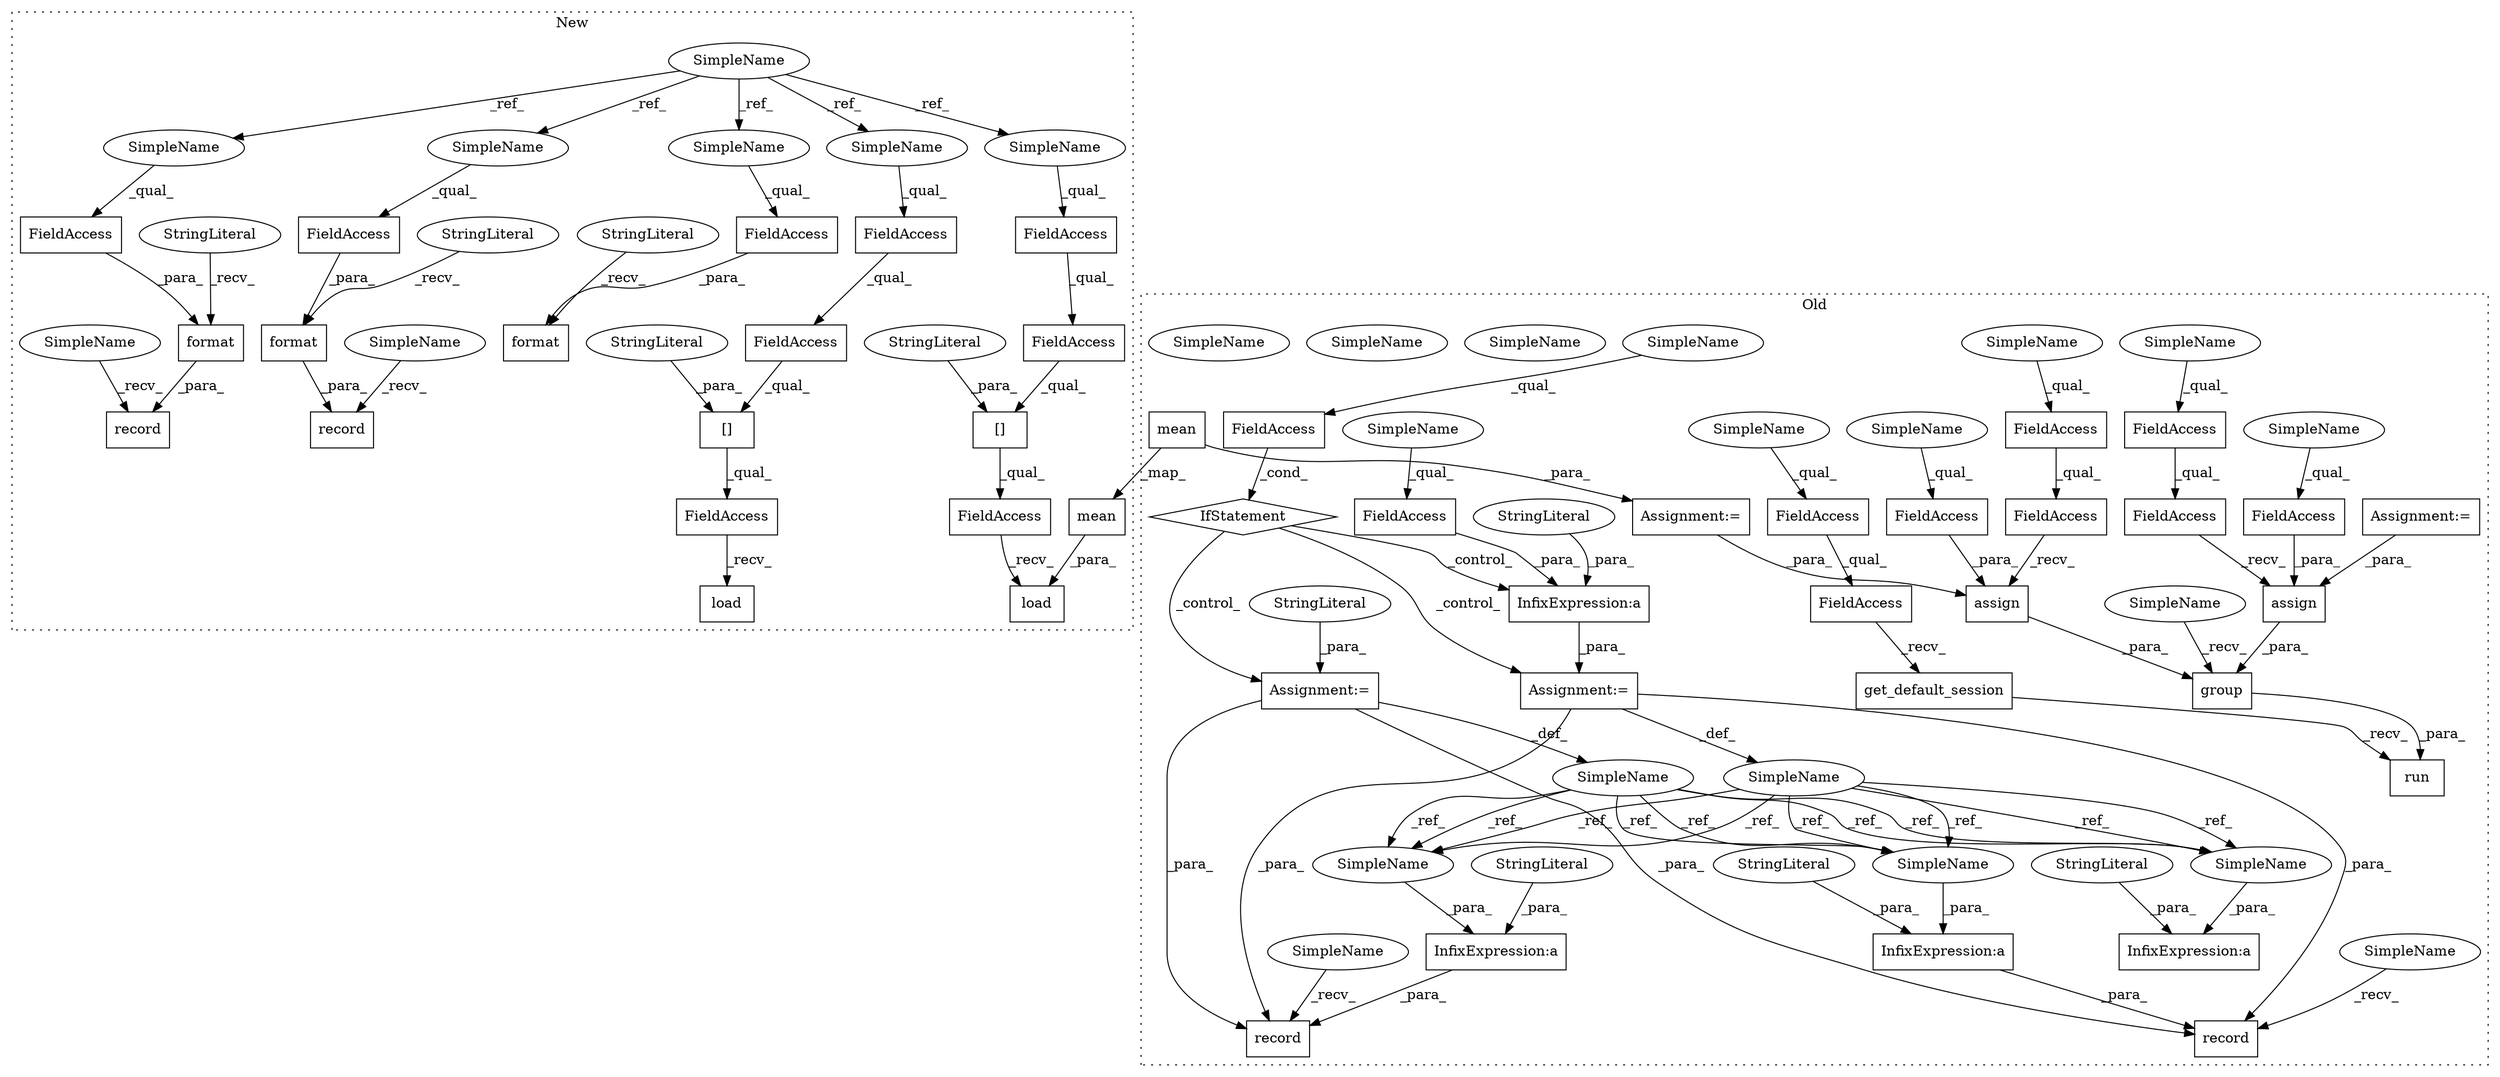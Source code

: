 digraph G {
subgraph cluster0 {
1 [label="group" a="32" s="3621,3732" l="6,1" shape="box"];
3 [label="FieldAccess" a="22" s="3563" l="17" shape="box"];
5 [label="mean" a="32" s="3493,3507" l="5,1" shape="box"];
9 [label="FieldAccess" a="22" s="3681" l="17" shape="box"];
11 [label="FieldAccess" a="22" s="3681" l="20" shape="box"];
12 [label="FieldAccess" a="22" s="3627" l="17" shape="box"];
13 [label="FieldAccess" a="22" s="3563" l="20" shape="box"];
14 [label="FieldAccess" a="22" s="3627" l="20" shape="box"];
15 [label="run" a="32" s="3606,3733" l="4,1" shape="box"];
16 [label="get_default_session" a="32" s="3584" l="21" shape="box"];
17 [label="Assignment:=" a="7" s="3486" l="1" shape="box"];
19 [label="Assignment:=" a="7" s="3523" l="1" shape="box"];
20 [label="assign" a="32" s="3702,3731" l="7,1" shape="box"];
21 [label="FieldAccess" a="22" s="3709" l="14" shape="box"];
27 [label="FieldAccess" a="22" s="3851" l="9" shape="box"];
28 [label="InfixExpression:a" a="27" s="3860" l="3" shape="box"];
29 [label="InfixExpression:a" a="27" s="4067" l="3" shape="box"];
30 [label="InfixExpression:a" a="27" s="4120" l="3" shape="box"];
31 [label="InfixExpression:a" a="27" s="3931" l="3" shape="box"];
34 [label="FieldAccess" a="22" s="3655" l="15" shape="box"];
35 [label="FieldAccess" a="22" s="3824" l="9" shape="box"];
38 [label="record" a="32" s="3918,3958" l="7,1" shape="box"];
41 [label="record" a="32" s="4054,4092" l="7,1" shape="box"];
44 [label="IfStatement" a="25" s="3820,3833" l="4,2" shape="diamond"];
45 [label="SimpleName" a="42" s="3843" l="6" shape="ellipse"];
46 [label="SimpleName" a="42" s="3889" l="6" shape="ellipse"];
47 [label="StringLiteral" a="45" s="3863" l="3" shape="ellipse"];
50 [label="Assignment:=" a="7" s="3849" l="1" shape="box"];
52 [label="Assignment:=" a="7" s="3895" l="1" shape="box"];
53 [label="StringLiteral" a="45" s="4070" l="11" shape="ellipse"];
54 [label="StringLiteral" a="45" s="3896" l="2" shape="ellipse"];
55 [label="StringLiteral" a="45" s="4123" l="7" shape="ellipse"];
56 [label="StringLiteral" a="45" s="3934" l="12" shape="ellipse"];
59 [label="assign" a="32" s="3648,3679" l="7,1" shape="box"];
60 [label="SimpleName" a="42" s="3610" l="10" shape="ellipse"];
61 [label="SimpleName" a="42" s="3627" l="10" shape="ellipse"];
62 [label="SimpleName" a="42" s="3563" l="10" shape="ellipse"];
63 [label="SimpleName" a="42" s="3681" l="10" shape="ellipse"];
69 [label="SimpleName" a="42" s="3851" l="4" shape="ellipse"];
70 [label="SimpleName" a="42" s="3824" l="4" shape="ellipse"];
71 [label="SimpleName" a="42" s="3655" l="4" shape="ellipse"];
72 [label="SimpleName" a="42" s="3709" l="4" shape="ellipse"];
73 [label="SimpleName" a="42" s="3925" l="6" shape="ellipse"];
74 [label="SimpleName" a="42" s="4061" l="6" shape="ellipse"];
75 [label="SimpleName" a="42" s="4114" l="6" shape="ellipse"];
76 [label="SimpleName" a="42" s="3910" l="7" shape="ellipse"];
77 [label="SimpleName" a="42" s="4046" l="7" shape="ellipse"];
78 [label="SimpleName" a="42" s="3925" l="6" shape="ellipse"];
79 [label="SimpleName" a="42" s="4061" l="6" shape="ellipse"];
80 [label="SimpleName" a="42" s="4114" l="6" shape="ellipse"];
label = "Old";
style="dotted";
}
subgraph cluster1 {
2 [label="load" a="32" s="2550,2576" l="5,1" shape="box"];
4 [label="mean" a="32" s="2561,2575" l="5,1" shape="box"];
6 [label="FieldAccess" a="22" s="2512" l="37" shape="box"];
7 [label="[]" a="2" s="2512,2541" l="20,1" shape="box"];
8 [label="FieldAccess" a="22" s="2512" l="19" shape="box"];
10 [label="FieldAccess" a="22" s="2512" l="10" shape="box"];
18 [label="StringLiteral" a="45" s="2532" l="9" shape="ellipse"];
22 [label="SimpleName" a="42" s="2371" l="4" shape="ellipse"];
23 [label="FieldAccess" a="22" s="2585" l="10" shape="box"];
24 [label="FieldAccess" a="22" s="2585" l="19" shape="box"];
25 [label="[]" a="2" s="2585,2614" l="20,1" shape="box"];
26 [label="FieldAccess" a="22" s="2932" l="10" shape="box"];
32 [label="FieldAccess" a="22" s="2585" l="36" shape="box"];
33 [label="load" a="32" s="2622,2656" l="5,1" shape="box"];
36 [label="FieldAccess" a="22" s="2782" l="10" shape="box"];
37 [label="FieldAccess" a="22" s="2994" l="10" shape="box"];
39 [label="format" a="32" s="2925,2942" l="7,1" shape="box"];
40 [label="record" a="32" s="2903,2954" l="7,1" shape="box"];
42 [label="record" a="32" s="2752,2805" l="7,1" shape="box"];
43 [label="format" a="32" s="2987,3004" l="7,1" shape="box"];
48 [label="StringLiteral" a="45" s="2605" l="9" shape="ellipse"];
49 [label="format" a="32" s="2775,2792" l="7,1" shape="box"];
51 [label="StringLiteral" a="45" s="2759" l="15" shape="ellipse"];
57 [label="StringLiteral" a="45" s="2910" l="14" shape="ellipse"];
58 [label="StringLiteral" a="45" s="2976" l="10" shape="ellipse"];
64 [label="SimpleName" a="42" s="2585" l="4" shape="ellipse"];
65 [label="SimpleName" a="42" s="2932" l="4" shape="ellipse"];
66 [label="SimpleName" a="42" s="2512" l="4" shape="ellipse"];
67 [label="SimpleName" a="42" s="2782" l="4" shape="ellipse"];
68 [label="SimpleName" a="42" s="2994" l="4" shape="ellipse"];
81 [label="SimpleName" a="42" s="2744" l="7" shape="ellipse"];
82 [label="SimpleName" a="42" s="2895" l="7" shape="ellipse"];
label = "New";
style="dotted";
}
1 -> 15 [label="_para_"];
3 -> 13 [label="_qual_"];
4 -> 2 [label="_para_"];
5 -> 17 [label="_para_"];
5 -> 4 [label="_map_"];
6 -> 2 [label="_recv_"];
7 -> 6 [label="_qual_"];
8 -> 7 [label="_qual_"];
9 -> 11 [label="_qual_"];
10 -> 8 [label="_qual_"];
11 -> 20 [label="_recv_"];
12 -> 14 [label="_qual_"];
13 -> 16 [label="_recv_"];
14 -> 59 [label="_recv_"];
16 -> 15 [label="_recv_"];
17 -> 59 [label="_para_"];
18 -> 7 [label="_para_"];
19 -> 20 [label="_para_"];
20 -> 1 [label="_para_"];
21 -> 20 [label="_para_"];
22 -> 65 [label="_ref_"];
22 -> 66 [label="_ref_"];
22 -> 64 [label="_ref_"];
22 -> 67 [label="_ref_"];
22 -> 68 [label="_ref_"];
23 -> 24 [label="_qual_"];
24 -> 25 [label="_qual_"];
25 -> 32 [label="_qual_"];
26 -> 39 [label="_para_"];
27 -> 28 [label="_para_"];
28 -> 50 [label="_para_"];
29 -> 41 [label="_para_"];
31 -> 38 [label="_para_"];
32 -> 33 [label="_recv_"];
34 -> 59 [label="_para_"];
35 -> 44 [label="_cond_"];
36 -> 49 [label="_para_"];
37 -> 43 [label="_para_"];
39 -> 40 [label="_para_"];
44 -> 52 [label="_control_"];
44 -> 28 [label="_control_"];
44 -> 50 [label="_control_"];
45 -> 78 [label="_ref_"];
45 -> 79 [label="_ref_"];
45 -> 80 [label="_ref_"];
45 -> 80 [label="_ref_"];
45 -> 78 [label="_ref_"];
45 -> 79 [label="_ref_"];
46 -> 80 [label="_ref_"];
46 -> 80 [label="_ref_"];
46 -> 79 [label="_ref_"];
46 -> 78 [label="_ref_"];
46 -> 79 [label="_ref_"];
46 -> 78 [label="_ref_"];
47 -> 28 [label="_para_"];
48 -> 25 [label="_para_"];
49 -> 42 [label="_para_"];
50 -> 45 [label="_def_"];
50 -> 38 [label="_para_"];
50 -> 41 [label="_para_"];
51 -> 49 [label="_recv_"];
52 -> 46 [label="_def_"];
52 -> 38 [label="_para_"];
52 -> 41 [label="_para_"];
53 -> 29 [label="_para_"];
54 -> 52 [label="_para_"];
55 -> 30 [label="_para_"];
56 -> 31 [label="_para_"];
57 -> 39 [label="_recv_"];
58 -> 43 [label="_recv_"];
59 -> 1 [label="_para_"];
60 -> 1 [label="_recv_"];
61 -> 12 [label="_qual_"];
62 -> 3 [label="_qual_"];
63 -> 9 [label="_qual_"];
64 -> 23 [label="_qual_"];
65 -> 26 [label="_qual_"];
66 -> 10 [label="_qual_"];
67 -> 36 [label="_qual_"];
68 -> 37 [label="_qual_"];
69 -> 27 [label="_qual_"];
70 -> 35 [label="_qual_"];
71 -> 34 [label="_qual_"];
72 -> 21 [label="_qual_"];
76 -> 38 [label="_recv_"];
77 -> 41 [label="_recv_"];
78 -> 31 [label="_para_"];
79 -> 29 [label="_para_"];
80 -> 30 [label="_para_"];
81 -> 42 [label="_recv_"];
82 -> 40 [label="_recv_"];
}